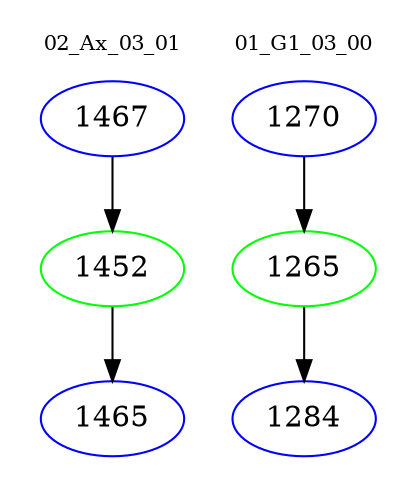 digraph{
subgraph cluster_0 {
color = white
label = "02_Ax_03_01";
fontsize=10;
T0_1467 [label="1467", color="blue"]
T0_1467 -> T0_1452 [color="black"]
T0_1452 [label="1452", color="green"]
T0_1452 -> T0_1465 [color="black"]
T0_1465 [label="1465", color="blue"]
}
subgraph cluster_1 {
color = white
label = "01_G1_03_00";
fontsize=10;
T1_1270 [label="1270", color="blue"]
T1_1270 -> T1_1265 [color="black"]
T1_1265 [label="1265", color="green"]
T1_1265 -> T1_1284 [color="black"]
T1_1284 [label="1284", color="blue"]
}
}
